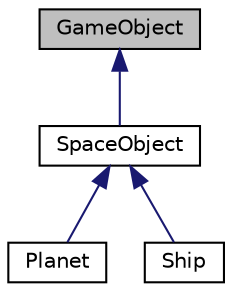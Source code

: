 digraph "GameObject"
{
  edge [fontname="Helvetica",fontsize="10",labelfontname="Helvetica",labelfontsize="10"];
  node [fontname="Helvetica",fontsize="10",shape=record];
  Node1 [label="GameObject",height=0.2,width=0.4,color="black", fillcolor="grey75", style="filled" fontcolor="black"];
  Node1 -> Node2 [dir="back",color="midnightblue",fontsize="10",style="solid",fontname="Helvetica"];
  Node2 [label="SpaceObject",height=0.2,width=0.4,color="black", fillcolor="white", style="filled",URL="$class_space_object.html"];
  Node2 -> Node3 [dir="back",color="midnightblue",fontsize="10",style="solid",fontname="Helvetica"];
  Node3 [label="Planet",height=0.2,width=0.4,color="black", fillcolor="white", style="filled",URL="$class_planet.html"];
  Node2 -> Node4 [dir="back",color="midnightblue",fontsize="10",style="solid",fontname="Helvetica"];
  Node4 [label="Ship",height=0.2,width=0.4,color="black", fillcolor="white", style="filled",URL="$class_ship.html"];
}
